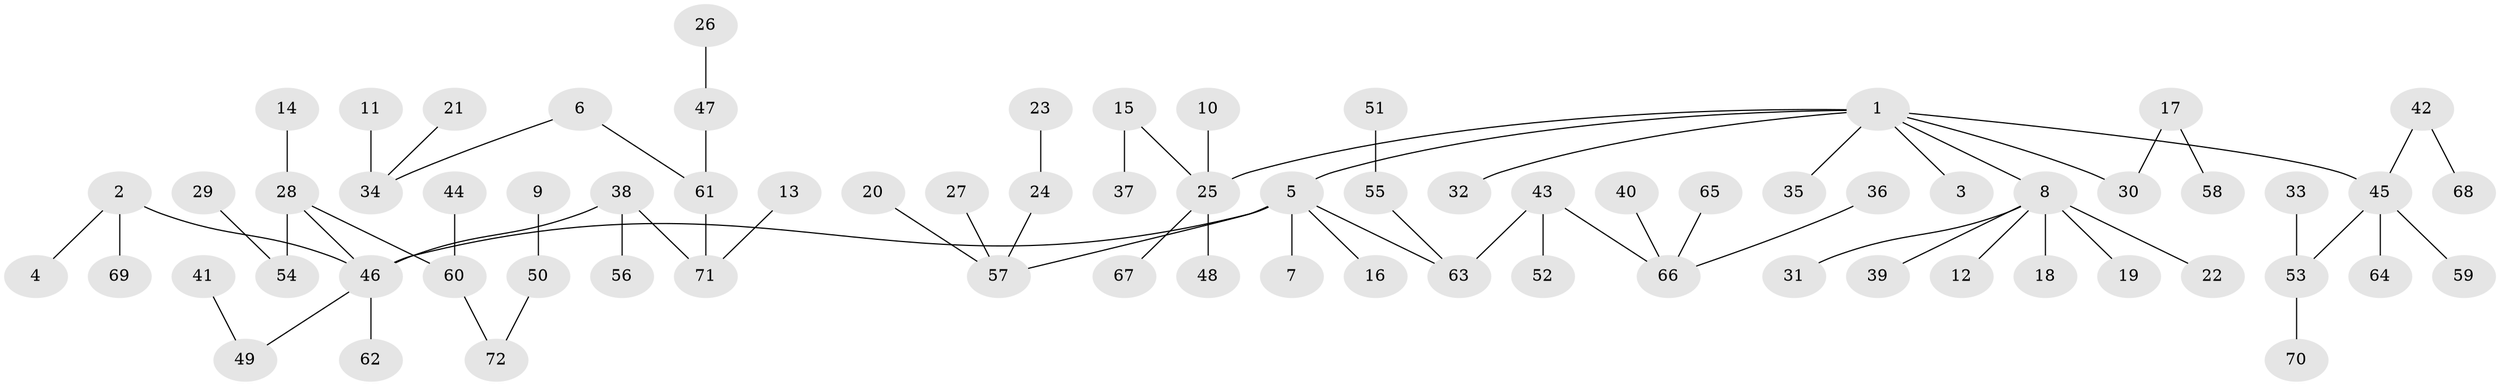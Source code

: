 // original degree distribution, {3: 0.09027777777777778, 7: 0.013888888888888888, 5: 0.04861111111111111, 6: 0.027777777777777776, 2: 0.2013888888888889, 1: 0.5555555555555556, 4: 0.0625}
// Generated by graph-tools (version 1.1) at 2025/50/03/09/25 03:50:22]
// undirected, 72 vertices, 71 edges
graph export_dot {
graph [start="1"]
  node [color=gray90,style=filled];
  1;
  2;
  3;
  4;
  5;
  6;
  7;
  8;
  9;
  10;
  11;
  12;
  13;
  14;
  15;
  16;
  17;
  18;
  19;
  20;
  21;
  22;
  23;
  24;
  25;
  26;
  27;
  28;
  29;
  30;
  31;
  32;
  33;
  34;
  35;
  36;
  37;
  38;
  39;
  40;
  41;
  42;
  43;
  44;
  45;
  46;
  47;
  48;
  49;
  50;
  51;
  52;
  53;
  54;
  55;
  56;
  57;
  58;
  59;
  60;
  61;
  62;
  63;
  64;
  65;
  66;
  67;
  68;
  69;
  70;
  71;
  72;
  1 -- 3 [weight=1.0];
  1 -- 5 [weight=1.0];
  1 -- 8 [weight=1.0];
  1 -- 25 [weight=1.0];
  1 -- 30 [weight=1.0];
  1 -- 32 [weight=1.0];
  1 -- 35 [weight=1.0];
  1 -- 45 [weight=1.0];
  2 -- 4 [weight=1.0];
  2 -- 46 [weight=1.0];
  2 -- 69 [weight=1.0];
  5 -- 7 [weight=1.0];
  5 -- 16 [weight=1.0];
  5 -- 46 [weight=1.0];
  5 -- 57 [weight=1.0];
  5 -- 63 [weight=1.0];
  6 -- 34 [weight=1.0];
  6 -- 61 [weight=1.0];
  8 -- 12 [weight=1.0];
  8 -- 18 [weight=1.0];
  8 -- 19 [weight=1.0];
  8 -- 22 [weight=1.0];
  8 -- 31 [weight=1.0];
  8 -- 39 [weight=1.0];
  9 -- 50 [weight=1.0];
  10 -- 25 [weight=1.0];
  11 -- 34 [weight=1.0];
  13 -- 71 [weight=1.0];
  14 -- 28 [weight=1.0];
  15 -- 25 [weight=1.0];
  15 -- 37 [weight=1.0];
  17 -- 30 [weight=1.0];
  17 -- 58 [weight=1.0];
  20 -- 57 [weight=1.0];
  21 -- 34 [weight=1.0];
  23 -- 24 [weight=1.0];
  24 -- 57 [weight=1.0];
  25 -- 48 [weight=1.0];
  25 -- 67 [weight=1.0];
  26 -- 47 [weight=1.0];
  27 -- 57 [weight=1.0];
  28 -- 46 [weight=1.0];
  28 -- 54 [weight=1.0];
  28 -- 60 [weight=1.0];
  29 -- 54 [weight=1.0];
  33 -- 53 [weight=1.0];
  36 -- 66 [weight=1.0];
  38 -- 46 [weight=1.0];
  38 -- 56 [weight=1.0];
  38 -- 71 [weight=1.0];
  40 -- 66 [weight=1.0];
  41 -- 49 [weight=1.0];
  42 -- 45 [weight=1.0];
  42 -- 68 [weight=1.0];
  43 -- 52 [weight=1.0];
  43 -- 63 [weight=1.0];
  43 -- 66 [weight=1.0];
  44 -- 60 [weight=1.0];
  45 -- 53 [weight=1.0];
  45 -- 59 [weight=1.0];
  45 -- 64 [weight=1.0];
  46 -- 49 [weight=1.0];
  46 -- 62 [weight=1.0];
  47 -- 61 [weight=1.0];
  50 -- 72 [weight=1.0];
  51 -- 55 [weight=1.0];
  53 -- 70 [weight=1.0];
  55 -- 63 [weight=1.0];
  60 -- 72 [weight=1.0];
  61 -- 71 [weight=1.0];
  65 -- 66 [weight=1.0];
}
